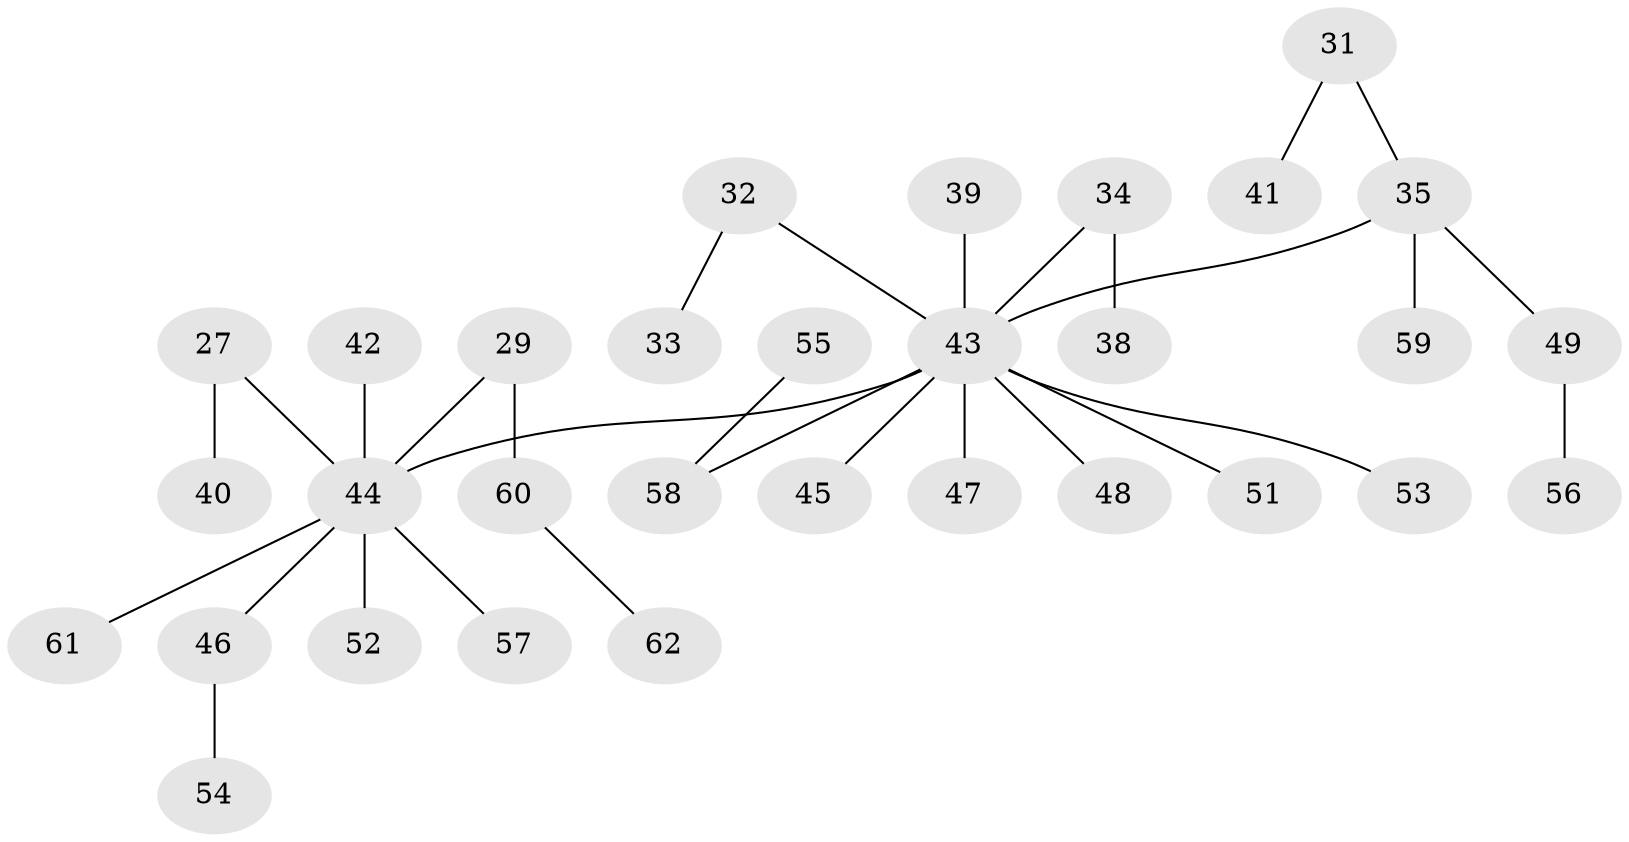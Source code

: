 // original degree distribution, {7: 0.016129032258064516, 6: 0.016129032258064516, 2: 0.3225806451612903, 4: 0.08064516129032258, 1: 0.46774193548387094, 5: 0.016129032258064516, 3: 0.08064516129032258}
// Generated by graph-tools (version 1.1) at 2025/52/03/09/25 04:52:52]
// undirected, 31 vertices, 30 edges
graph export_dot {
graph [start="1"]
  node [color=gray90,style=filled];
  27 [super="+18"];
  29;
  31;
  32;
  33;
  34;
  35 [super="+30"];
  38;
  39;
  40 [super="+22"];
  41;
  42;
  43 [super="+8+23+14+3+4+36+6+16+20+24+37"];
  44 [super="+7+9+13+15+19+21+25"];
  45;
  46;
  47;
  48;
  49;
  51;
  52;
  53;
  54;
  55;
  56;
  57;
  58 [super="+50"];
  59;
  60;
  61;
  62;
  27 -- 44;
  27 -- 40;
  29 -- 60;
  29 -- 44;
  31 -- 41;
  31 -- 35;
  32 -- 33;
  32 -- 43;
  34 -- 38;
  34 -- 43;
  35 -- 49;
  35 -- 59;
  35 -- 43;
  39 -- 43;
  42 -- 44;
  43 -- 45;
  43 -- 51;
  43 -- 53;
  43 -- 48;
  43 -- 44;
  43 -- 58;
  43 -- 47;
  44 -- 52;
  44 -- 57;
  44 -- 46;
  44 -- 61;
  46 -- 54;
  49 -- 56;
  55 -- 58;
  60 -- 62;
}
